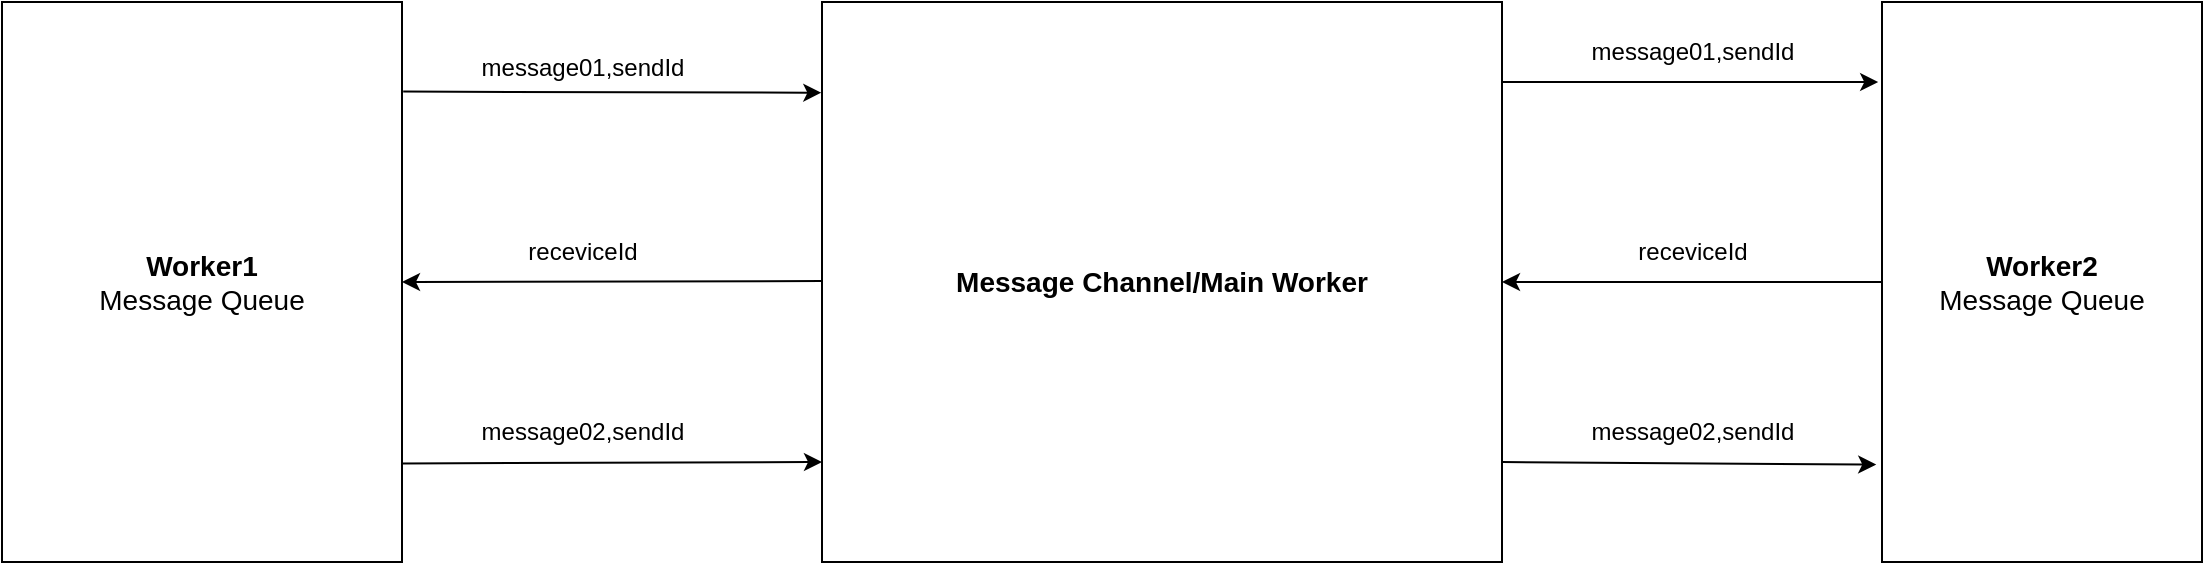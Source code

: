 <mxfile version="21.6.2" type="github">
  <diagram name="第 1 页" id="_uEKHgL8cd-D3w2JuCzl">
    <mxGraphModel dx="2263" dy="748" grid="1" gridSize="10" guides="1" tooltips="1" connect="1" arrows="1" fold="1" page="1" pageScale="1" pageWidth="827" pageHeight="1169" math="0" shadow="0">
      <root>
        <mxCell id="0" />
        <mxCell id="1" parent="0" />
        <mxCell id="iygmlJufoD4NKqdOlYH3-1" value="Worker1&lt;br style=&quot;font-size: 14px;&quot;&gt;&lt;span style=&quot;font-weight: normal;&quot;&gt;Message Queue&lt;/span&gt;" style="rounded=0;whiteSpace=wrap;html=1;fontSize=14;fontStyle=1" vertex="1" parent="1">
          <mxGeometry x="-140" y="270" width="200" height="280" as="geometry" />
        </mxCell>
        <mxCell id="iygmlJufoD4NKqdOlYH3-3" value="Worker2&lt;br&gt;&lt;span style=&quot;font-weight: normal;&quot;&gt;Message Queue&lt;/span&gt;" style="rounded=0;whiteSpace=wrap;html=1;fontSize=14;fontStyle=1" vertex="1" parent="1">
          <mxGeometry x="800" y="270" width="160" height="280" as="geometry" />
        </mxCell>
        <mxCell id="iygmlJufoD4NKqdOlYH3-8" value="Message Channel/Main Worker" style="rounded=0;whiteSpace=wrap;html=1;fontSize=14;fontStyle=1" vertex="1" parent="1">
          <mxGeometry x="270" y="270" width="340" height="280" as="geometry" />
        </mxCell>
        <mxCell id="iygmlJufoD4NKqdOlYH3-21" value="" style="endArrow=classic;html=1;rounded=0;exitX=1.003;exitY=0.16;exitDx=0;exitDy=0;exitPerimeter=0;entryX=-0.001;entryY=0.162;entryDx=0;entryDy=0;entryPerimeter=0;" edge="1" parent="1" source="iygmlJufoD4NKqdOlYH3-1" target="iygmlJufoD4NKqdOlYH3-8">
          <mxGeometry width="50" height="50" relative="1" as="geometry">
            <mxPoint x="370" y="350" as="sourcePoint" />
            <mxPoint x="420" y="300" as="targetPoint" />
          </mxGeometry>
        </mxCell>
        <mxCell id="iygmlJufoD4NKqdOlYH3-22" value="" style="endArrow=classic;html=1;rounded=0;exitX=1.003;exitY=0.16;exitDx=0;exitDy=0;exitPerimeter=0;entryX=-0.012;entryY=0.143;entryDx=0;entryDy=0;entryPerimeter=0;" edge="1" parent="1" target="iygmlJufoD4NKqdOlYH3-3">
          <mxGeometry width="50" height="50" relative="1" as="geometry">
            <mxPoint x="610" y="310" as="sourcePoint" />
            <mxPoint x="720" y="310" as="targetPoint" />
          </mxGeometry>
        </mxCell>
        <mxCell id="iygmlJufoD4NKqdOlYH3-23" value="" style="endArrow=classic;html=1;rounded=0;exitX=0;exitY=0.5;exitDx=0;exitDy=0;entryX=1;entryY=0.5;entryDx=0;entryDy=0;" edge="1" parent="1" source="iygmlJufoD4NKqdOlYH3-3" target="iygmlJufoD4NKqdOlYH3-8">
          <mxGeometry width="50" height="50" relative="1" as="geometry">
            <mxPoint x="370" y="350" as="sourcePoint" />
            <mxPoint x="420" y="300" as="targetPoint" />
          </mxGeometry>
        </mxCell>
        <mxCell id="iygmlJufoD4NKqdOlYH3-24" value="" style="endArrow=classic;html=1;rounded=0;exitX=0;exitY=0.5;exitDx=0;exitDy=0;entryX=1;entryY=0.5;entryDx=0;entryDy=0;" edge="1" parent="1" target="iygmlJufoD4NKqdOlYH3-1">
          <mxGeometry width="50" height="50" relative="1" as="geometry">
            <mxPoint x="270" y="409.5" as="sourcePoint" />
            <mxPoint x="160" y="409.5" as="targetPoint" />
          </mxGeometry>
        </mxCell>
        <mxCell id="iygmlJufoD4NKqdOlYH3-25" value="" style="endArrow=classic;html=1;rounded=0;exitX=1;exitY=0.824;exitDx=0;exitDy=0;exitPerimeter=0;entryX=-0.001;entryY=0.162;entryDx=0;entryDy=0;entryPerimeter=0;" edge="1" parent="1" source="iygmlJufoD4NKqdOlYH3-1">
          <mxGeometry width="50" height="50" relative="1" as="geometry">
            <mxPoint x="160" y="500" as="sourcePoint" />
            <mxPoint x="270" y="500" as="targetPoint" />
          </mxGeometry>
        </mxCell>
        <mxCell id="iygmlJufoD4NKqdOlYH3-26" value="" style="endArrow=classic;html=1;rounded=0;exitX=1.003;exitY=0.16;exitDx=0;exitDy=0;exitPerimeter=0;entryX=-0.018;entryY=0.826;entryDx=0;entryDy=0;entryPerimeter=0;" edge="1" parent="1" target="iygmlJufoD4NKqdOlYH3-3">
          <mxGeometry width="50" height="50" relative="1" as="geometry">
            <mxPoint x="610" y="500" as="sourcePoint" />
            <mxPoint x="720" y="500" as="targetPoint" />
          </mxGeometry>
        </mxCell>
        <mxCell id="iygmlJufoD4NKqdOlYH3-27" value="message01,sendId" style="text;html=1;align=center;verticalAlign=middle;resizable=0;points=[];autosize=1;strokeColor=none;fillColor=none;" vertex="1" parent="1">
          <mxGeometry x="90" y="288" width="120" height="30" as="geometry" />
        </mxCell>
        <mxCell id="iygmlJufoD4NKqdOlYH3-29" value="message01,sendId" style="text;html=1;align=center;verticalAlign=middle;resizable=0;points=[];autosize=1;strokeColor=none;fillColor=none;" vertex="1" parent="1">
          <mxGeometry x="645" y="280" width="120" height="30" as="geometry" />
        </mxCell>
        <mxCell id="iygmlJufoD4NKqdOlYH3-30" value="receviceId" style="text;html=1;align=center;verticalAlign=middle;resizable=0;points=[];autosize=1;strokeColor=none;fillColor=none;" vertex="1" parent="1">
          <mxGeometry x="665" y="380" width="80" height="30" as="geometry" />
        </mxCell>
        <mxCell id="iygmlJufoD4NKqdOlYH3-31" value="receviceId" style="text;html=1;align=center;verticalAlign=middle;resizable=0;points=[];autosize=1;strokeColor=none;fillColor=none;" vertex="1" parent="1">
          <mxGeometry x="110" y="380" width="80" height="30" as="geometry" />
        </mxCell>
        <mxCell id="iygmlJufoD4NKqdOlYH3-32" value="message02,sendId" style="text;html=1;align=center;verticalAlign=middle;resizable=0;points=[];autosize=1;strokeColor=none;fillColor=none;" vertex="1" parent="1">
          <mxGeometry x="90" y="470" width="120" height="30" as="geometry" />
        </mxCell>
        <mxCell id="iygmlJufoD4NKqdOlYH3-33" value="message02,sendId" style="text;html=1;align=center;verticalAlign=middle;resizable=0;points=[];autosize=1;strokeColor=none;fillColor=none;" vertex="1" parent="1">
          <mxGeometry x="645" y="470" width="120" height="30" as="geometry" />
        </mxCell>
      </root>
    </mxGraphModel>
  </diagram>
</mxfile>
